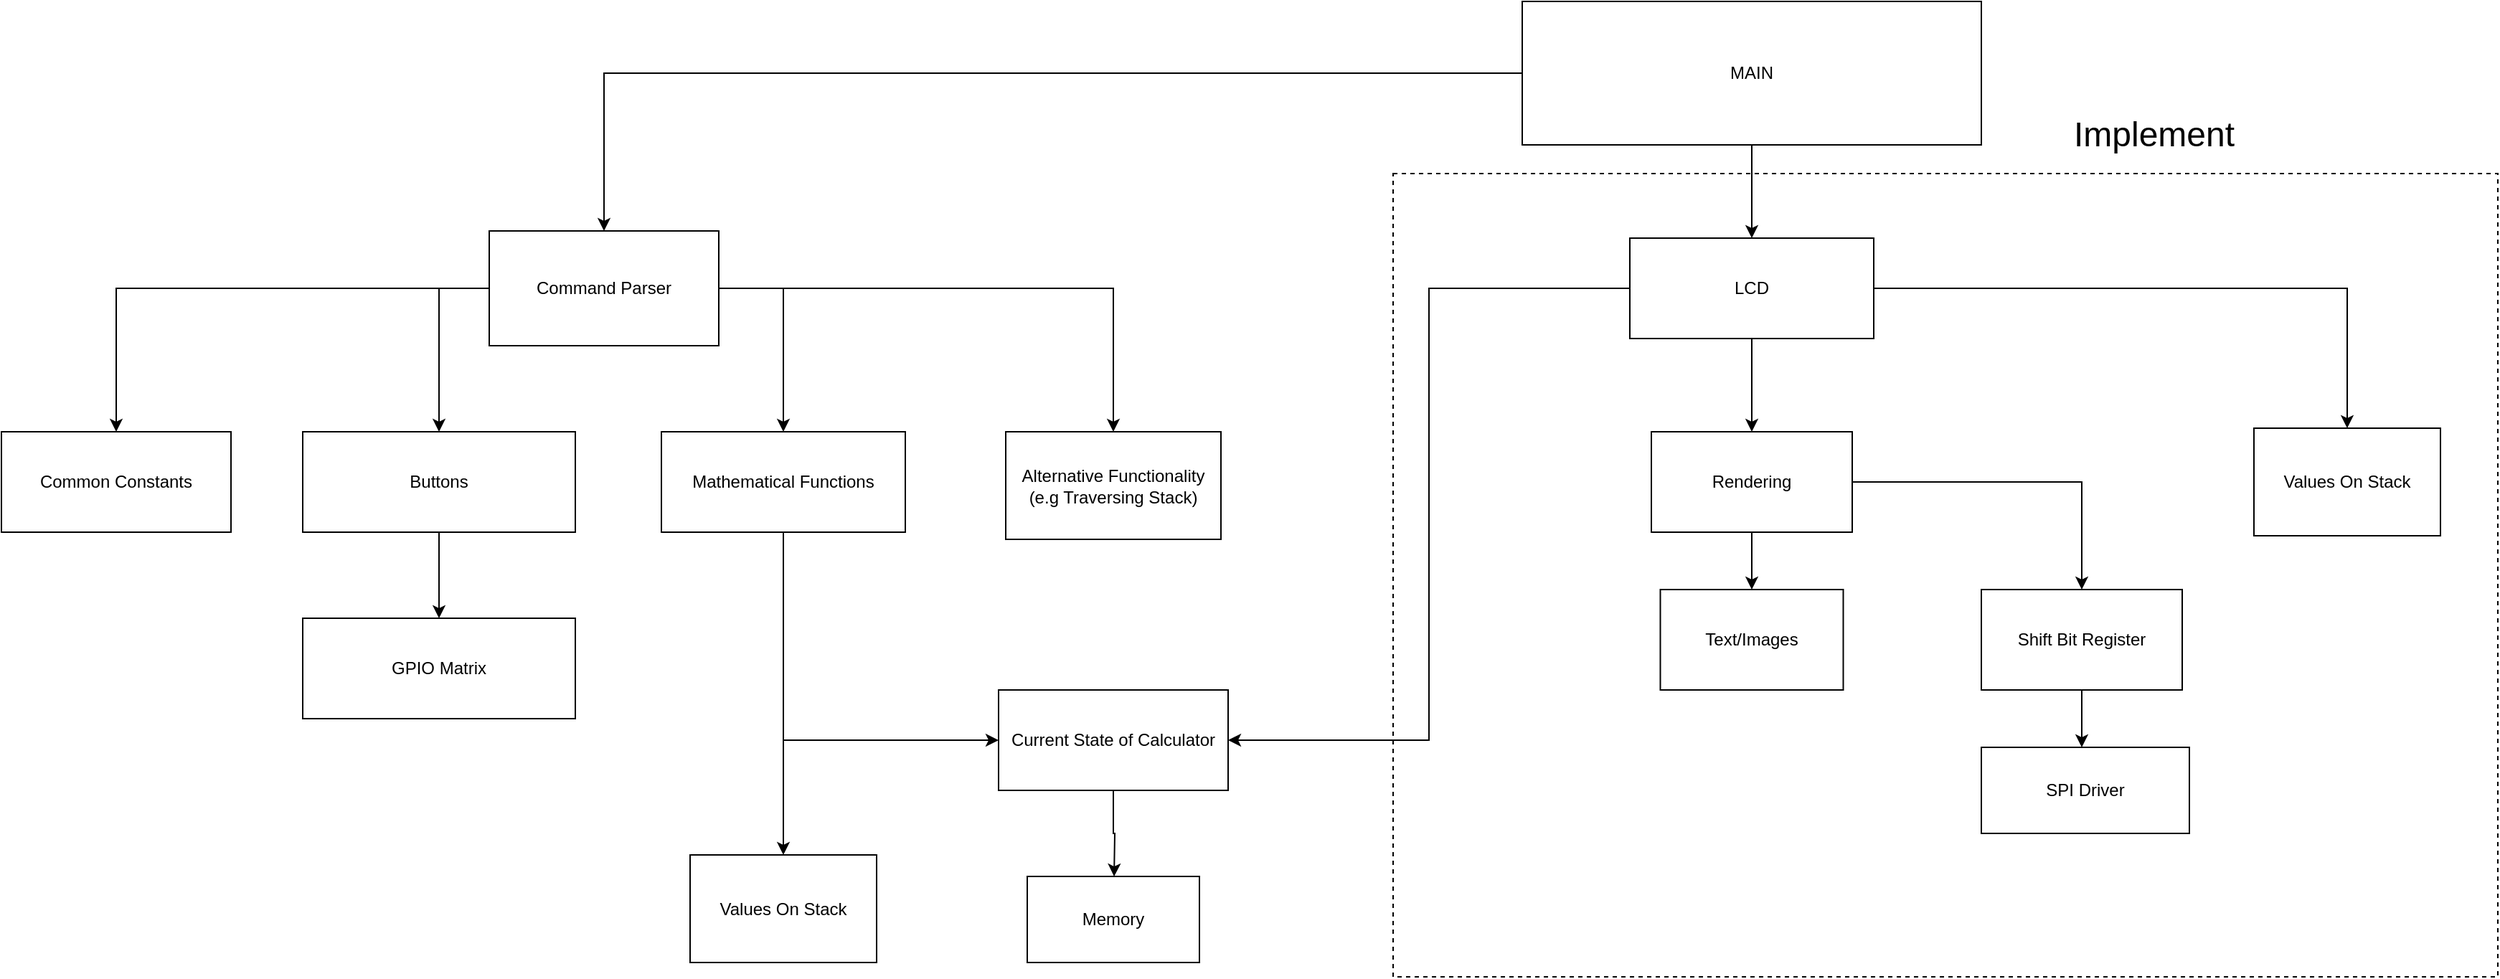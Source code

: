 <mxfile version="27.0.5">
  <diagram id="Q3BxNoMyumit2uouhlmU" name="Page-1">
    <mxGraphModel dx="3254" dy="1915" grid="1" gridSize="10" guides="1" tooltips="1" connect="1" arrows="1" fold="1" page="1" pageScale="1" pageWidth="850" pageHeight="1100" math="0" shadow="0">
      <root>
        <mxCell id="0" />
        <mxCell id="1" parent="0" />
        <mxCell id="mNRcXlZDiST3ZI14vxhJ-84" style="edgeStyle=orthogonalEdgeStyle;rounded=0;orthogonalLoop=1;jettySize=auto;html=1;exitX=0.5;exitY=1;exitDx=0;exitDy=0;entryX=0;entryY=0.5;entryDx=0;entryDy=0;" parent="1" source="qfDfbS4rxaPd7jS4ZdNi-1" target="qfDfbS4rxaPd7jS4ZdNi-3" edge="1">
          <mxGeometry relative="1" as="geometry" />
        </mxCell>
        <mxCell id="mNRcXlZDiST3ZI14vxhJ-104" style="edgeStyle=orthogonalEdgeStyle;rounded=0;orthogonalLoop=1;jettySize=auto;html=1;exitX=0.5;exitY=1;exitDx=0;exitDy=0;entryX=0.5;entryY=0;entryDx=0;entryDy=0;" parent="1" source="qfDfbS4rxaPd7jS4ZdNi-1" target="mNRcXlZDiST3ZI14vxhJ-103" edge="1">
          <mxGeometry relative="1" as="geometry" />
        </mxCell>
        <mxCell id="qfDfbS4rxaPd7jS4ZdNi-1" value="Mathematical Functions" style="rounded=0;whiteSpace=wrap;html=1;glass=0;labelBackgroundColor=none;" parent="1" vertex="1">
          <mxGeometry x="-480" y="-40" width="170" height="70" as="geometry" />
        </mxCell>
        <mxCell id="mNRcXlZDiST3ZI14vxhJ-93" style="edgeStyle=orthogonalEdgeStyle;rounded=0;orthogonalLoop=1;jettySize=auto;html=1;exitX=0.5;exitY=1;exitDx=0;exitDy=0;" parent="1" source="qfDfbS4rxaPd7jS4ZdNi-3" edge="1">
          <mxGeometry relative="1" as="geometry">
            <mxPoint x="-164.471" y="270" as="targetPoint" />
          </mxGeometry>
        </mxCell>
        <mxCell id="qfDfbS4rxaPd7jS4ZdNi-3" value="Current State of Calculator" style="rounded=0;whiteSpace=wrap;html=1;glass=0;labelBackgroundColor=none;" parent="1" vertex="1">
          <mxGeometry x="-245" y="140" width="160" height="70" as="geometry" />
        </mxCell>
        <mxCell id="qfDfbS4rxaPd7jS4ZdNi-5" value="Common Constants" style="rounded=0;whiteSpace=wrap;html=1;glass=0;labelBackgroundColor=none;" parent="1" vertex="1">
          <mxGeometry x="-940" y="-40" width="160" height="70" as="geometry" />
        </mxCell>
        <mxCell id="mNRcXlZDiST3ZI14vxhJ-26" style="edgeStyle=orthogonalEdgeStyle;rounded=0;orthogonalLoop=1;jettySize=auto;html=1;exitX=0.5;exitY=1;exitDx=0;exitDy=0;entryX=0.5;entryY=0;entryDx=0;entryDy=0;labelBackgroundColor=none;fontColor=default;" parent="1" source="qfDfbS4rxaPd7jS4ZdNi-8" target="mNRcXlZDiST3ZI14vxhJ-18" edge="1">
          <mxGeometry relative="1" as="geometry" />
        </mxCell>
        <mxCell id="mNRcXlZDiST3ZI14vxhJ-54" style="edgeStyle=orthogonalEdgeStyle;rounded=0;orthogonalLoop=1;jettySize=auto;html=1;exitX=1;exitY=0.5;exitDx=0;exitDy=0;entryX=0.5;entryY=0;entryDx=0;entryDy=0;" parent="1" source="qfDfbS4rxaPd7jS4ZdNi-8" target="qfDfbS4rxaPd7jS4ZdNi-9" edge="1">
          <mxGeometry relative="1" as="geometry" />
        </mxCell>
        <mxCell id="qfDfbS4rxaPd7jS4ZdNi-8" value="Rendering" style="rounded=0;whiteSpace=wrap;html=1;labelBackgroundColor=none;" parent="1" vertex="1">
          <mxGeometry x="210" y="-40" width="140" height="70" as="geometry" />
        </mxCell>
        <mxCell id="mNRcXlZDiST3ZI14vxhJ-9" style="edgeStyle=orthogonalEdgeStyle;rounded=0;orthogonalLoop=1;jettySize=auto;html=1;exitX=0.5;exitY=1;exitDx=0;exitDy=0;labelBackgroundColor=none;fontColor=default;" parent="1" source="qfDfbS4rxaPd7jS4ZdNi-9" edge="1">
          <mxGeometry relative="1" as="geometry">
            <mxPoint x="510" y="180" as="targetPoint" />
          </mxGeometry>
        </mxCell>
        <mxCell id="qfDfbS4rxaPd7jS4ZdNi-9" value="Shift Bit Register" style="rounded=0;whiteSpace=wrap;html=1;labelBackgroundColor=none;" parent="1" vertex="1">
          <mxGeometry x="440" y="70" width="140" height="70" as="geometry" />
        </mxCell>
        <mxCell id="mNRcXlZDiST3ZI14vxhJ-10" value="SPI Driver" style="rounded=0;whiteSpace=wrap;html=1;labelBackgroundColor=none;" parent="1" vertex="1">
          <mxGeometry x="440" y="180" width="145" height="60" as="geometry" />
        </mxCell>
        <mxCell id="mNRcXlZDiST3ZI14vxhJ-25" style="edgeStyle=orthogonalEdgeStyle;rounded=0;orthogonalLoop=1;jettySize=auto;html=1;exitX=0.5;exitY=1;exitDx=0;exitDy=0;entryX=0.5;entryY=0;entryDx=0;entryDy=0;labelBackgroundColor=none;fontColor=default;" parent="1" source="mNRcXlZDiST3ZI14vxhJ-15" target="qfDfbS4rxaPd7jS4ZdNi-8" edge="1">
          <mxGeometry relative="1" as="geometry" />
        </mxCell>
        <mxCell id="mNRcXlZDiST3ZI14vxhJ-101" style="edgeStyle=orthogonalEdgeStyle;rounded=0;orthogonalLoop=1;jettySize=auto;html=1;exitX=1;exitY=0.5;exitDx=0;exitDy=0;entryX=0.5;entryY=0;entryDx=0;entryDy=0;" parent="1" source="mNRcXlZDiST3ZI14vxhJ-15" target="mNRcXlZDiST3ZI14vxhJ-80" edge="1">
          <mxGeometry relative="1" as="geometry" />
        </mxCell>
        <mxCell id="mNRcXlZDiST3ZI14vxhJ-102" style="edgeStyle=orthogonalEdgeStyle;rounded=0;orthogonalLoop=1;jettySize=auto;html=1;exitX=0;exitY=0.5;exitDx=0;exitDy=0;entryX=1;entryY=0.5;entryDx=0;entryDy=0;" parent="1" source="mNRcXlZDiST3ZI14vxhJ-15" target="qfDfbS4rxaPd7jS4ZdNi-3" edge="1">
          <mxGeometry relative="1" as="geometry" />
        </mxCell>
        <mxCell id="mNRcXlZDiST3ZI14vxhJ-15" value="LCD" style="rounded=0;whiteSpace=wrap;html=1;labelBackgroundColor=none;" parent="1" vertex="1">
          <mxGeometry x="195" y="-175" width="170" height="70" as="geometry" />
        </mxCell>
        <mxCell id="mNRcXlZDiST3ZI14vxhJ-71" style="edgeStyle=orthogonalEdgeStyle;rounded=0;orthogonalLoop=1;jettySize=auto;html=1;exitX=0;exitY=0.5;exitDx=0;exitDy=0;entryX=0.5;entryY=0;entryDx=0;entryDy=0;" parent="1" source="mNRcXlZDiST3ZI14vxhJ-17" target="mNRcXlZDiST3ZI14vxhJ-69" edge="1">
          <mxGeometry relative="1" as="geometry" />
        </mxCell>
        <mxCell id="mNRcXlZDiST3ZI14vxhJ-72" style="edgeStyle=orthogonalEdgeStyle;rounded=0;orthogonalLoop=1;jettySize=auto;html=1;exitX=0.5;exitY=1;exitDx=0;exitDy=0;entryX=0.5;entryY=0;entryDx=0;entryDy=0;" parent="1" source="mNRcXlZDiST3ZI14vxhJ-17" target="mNRcXlZDiST3ZI14vxhJ-15" edge="1">
          <mxGeometry relative="1" as="geometry" />
        </mxCell>
        <mxCell id="mNRcXlZDiST3ZI14vxhJ-17" value="MAIN" style="rounded=0;whiteSpace=wrap;html=1;labelBackgroundColor=none;" parent="1" vertex="1">
          <mxGeometry x="120" y="-340" width="320" height="100" as="geometry" />
        </mxCell>
        <mxCell id="mNRcXlZDiST3ZI14vxhJ-18" value="Text/Images" style="rounded=0;whiteSpace=wrap;html=1;labelBackgroundColor=none;" parent="1" vertex="1">
          <mxGeometry x="216.25" y="70" width="127.5" height="70" as="geometry" />
        </mxCell>
        <mxCell id="mNRcXlZDiST3ZI14vxhJ-65" style="edgeStyle=orthogonalEdgeStyle;rounded=0;orthogonalLoop=1;jettySize=auto;html=1;exitX=0.5;exitY=1;exitDx=0;exitDy=0;entryX=0.5;entryY=0;entryDx=0;entryDy=0;" parent="1" source="mNRcXlZDiST3ZI14vxhJ-21" target="mNRcXlZDiST3ZI14vxhJ-64" edge="1">
          <mxGeometry relative="1" as="geometry" />
        </mxCell>
        <mxCell id="mNRcXlZDiST3ZI14vxhJ-21" value="Buttons" style="rounded=0;whiteSpace=wrap;html=1;labelBackgroundColor=none;" parent="1" vertex="1">
          <mxGeometry x="-730" y="-40" width="190" height="70" as="geometry" />
        </mxCell>
        <mxCell id="mNRcXlZDiST3ZI14vxhJ-64" value="GPIO Matrix" style="rounded=0;whiteSpace=wrap;html=1;" parent="1" vertex="1">
          <mxGeometry x="-730" y="90" width="190" height="70" as="geometry" />
        </mxCell>
        <mxCell id="mNRcXlZDiST3ZI14vxhJ-73" style="edgeStyle=orthogonalEdgeStyle;rounded=0;orthogonalLoop=1;jettySize=auto;html=1;exitX=0;exitY=0.5;exitDx=0;exitDy=0;entryX=0.5;entryY=0;entryDx=0;entryDy=0;" parent="1" source="mNRcXlZDiST3ZI14vxhJ-69" target="mNRcXlZDiST3ZI14vxhJ-21" edge="1">
          <mxGeometry relative="1" as="geometry" />
        </mxCell>
        <mxCell id="mNRcXlZDiST3ZI14vxhJ-74" style="edgeStyle=orthogonalEdgeStyle;rounded=0;orthogonalLoop=1;jettySize=auto;html=1;exitX=1;exitY=0.5;exitDx=0;exitDy=0;entryX=0.5;entryY=0;entryDx=0;entryDy=0;" parent="1" source="mNRcXlZDiST3ZI14vxhJ-69" target="qfDfbS4rxaPd7jS4ZdNi-1" edge="1">
          <mxGeometry relative="1" as="geometry" />
        </mxCell>
        <mxCell id="mNRcXlZDiST3ZI14vxhJ-75" style="edgeStyle=orthogonalEdgeStyle;rounded=0;orthogonalLoop=1;jettySize=auto;html=1;exitX=0;exitY=0.5;exitDx=0;exitDy=0;entryX=0.5;entryY=0;entryDx=0;entryDy=0;" parent="1" source="mNRcXlZDiST3ZI14vxhJ-69" target="qfDfbS4rxaPd7jS4ZdNi-5" edge="1">
          <mxGeometry relative="1" as="geometry" />
        </mxCell>
        <mxCell id="mNRcXlZDiST3ZI14vxhJ-83" style="edgeStyle=orthogonalEdgeStyle;rounded=0;orthogonalLoop=1;jettySize=auto;html=1;exitX=1;exitY=0.5;exitDx=0;exitDy=0;entryX=0.5;entryY=0;entryDx=0;entryDy=0;" parent="1" source="mNRcXlZDiST3ZI14vxhJ-69" target="mNRcXlZDiST3ZI14vxhJ-82" edge="1">
          <mxGeometry relative="1" as="geometry" />
        </mxCell>
        <mxCell id="mNRcXlZDiST3ZI14vxhJ-69" value="Command Parser" style="rounded=0;whiteSpace=wrap;html=1;" parent="1" vertex="1">
          <mxGeometry x="-600" y="-180" width="160" height="80" as="geometry" />
        </mxCell>
        <mxCell id="mNRcXlZDiST3ZI14vxhJ-80" value="Values On Stack" style="rounded=0;whiteSpace=wrap;html=1;" parent="1" vertex="1">
          <mxGeometry x="630" y="-42.5" width="130" height="75" as="geometry" />
        </mxCell>
        <mxCell id="mNRcXlZDiST3ZI14vxhJ-82" value="Alternative Functionality (e.g Traversing Stack)" style="rounded=0;whiteSpace=wrap;html=1;" parent="1" vertex="1">
          <mxGeometry x="-240" y="-40" width="150" height="75" as="geometry" />
        </mxCell>
        <mxCell id="mNRcXlZDiST3ZI14vxhJ-94" value="Memory" style="rounded=0;whiteSpace=wrap;html=1;" parent="1" vertex="1">
          <mxGeometry x="-225" y="270" width="120" height="60" as="geometry" />
        </mxCell>
        <mxCell id="mNRcXlZDiST3ZI14vxhJ-103" value="Values On Stack" style="rounded=0;whiteSpace=wrap;html=1;" parent="1" vertex="1">
          <mxGeometry x="-460" y="255" width="130" height="75" as="geometry" />
        </mxCell>
        <mxCell id="mNRcXlZDiST3ZI14vxhJ-105" value="" style="rounded=0;whiteSpace=wrap;html=1;fillColor=none;dashed=1;" parent="1" vertex="1">
          <mxGeometry x="30" y="-220" width="770" height="560" as="geometry" />
        </mxCell>
        <mxCell id="mNRcXlZDiST3ZI14vxhJ-106" value="&lt;font style=&quot;font-size: 24px;&quot;&gt;Implement&lt;/font&gt;" style="text;html=1;align=center;verticalAlign=middle;resizable=0;points=[];autosize=1;strokeColor=none;fillColor=none;" parent="1" vertex="1">
          <mxGeometry x="490" y="-267" width="140" height="40" as="geometry" />
        </mxCell>
      </root>
    </mxGraphModel>
  </diagram>
</mxfile>
